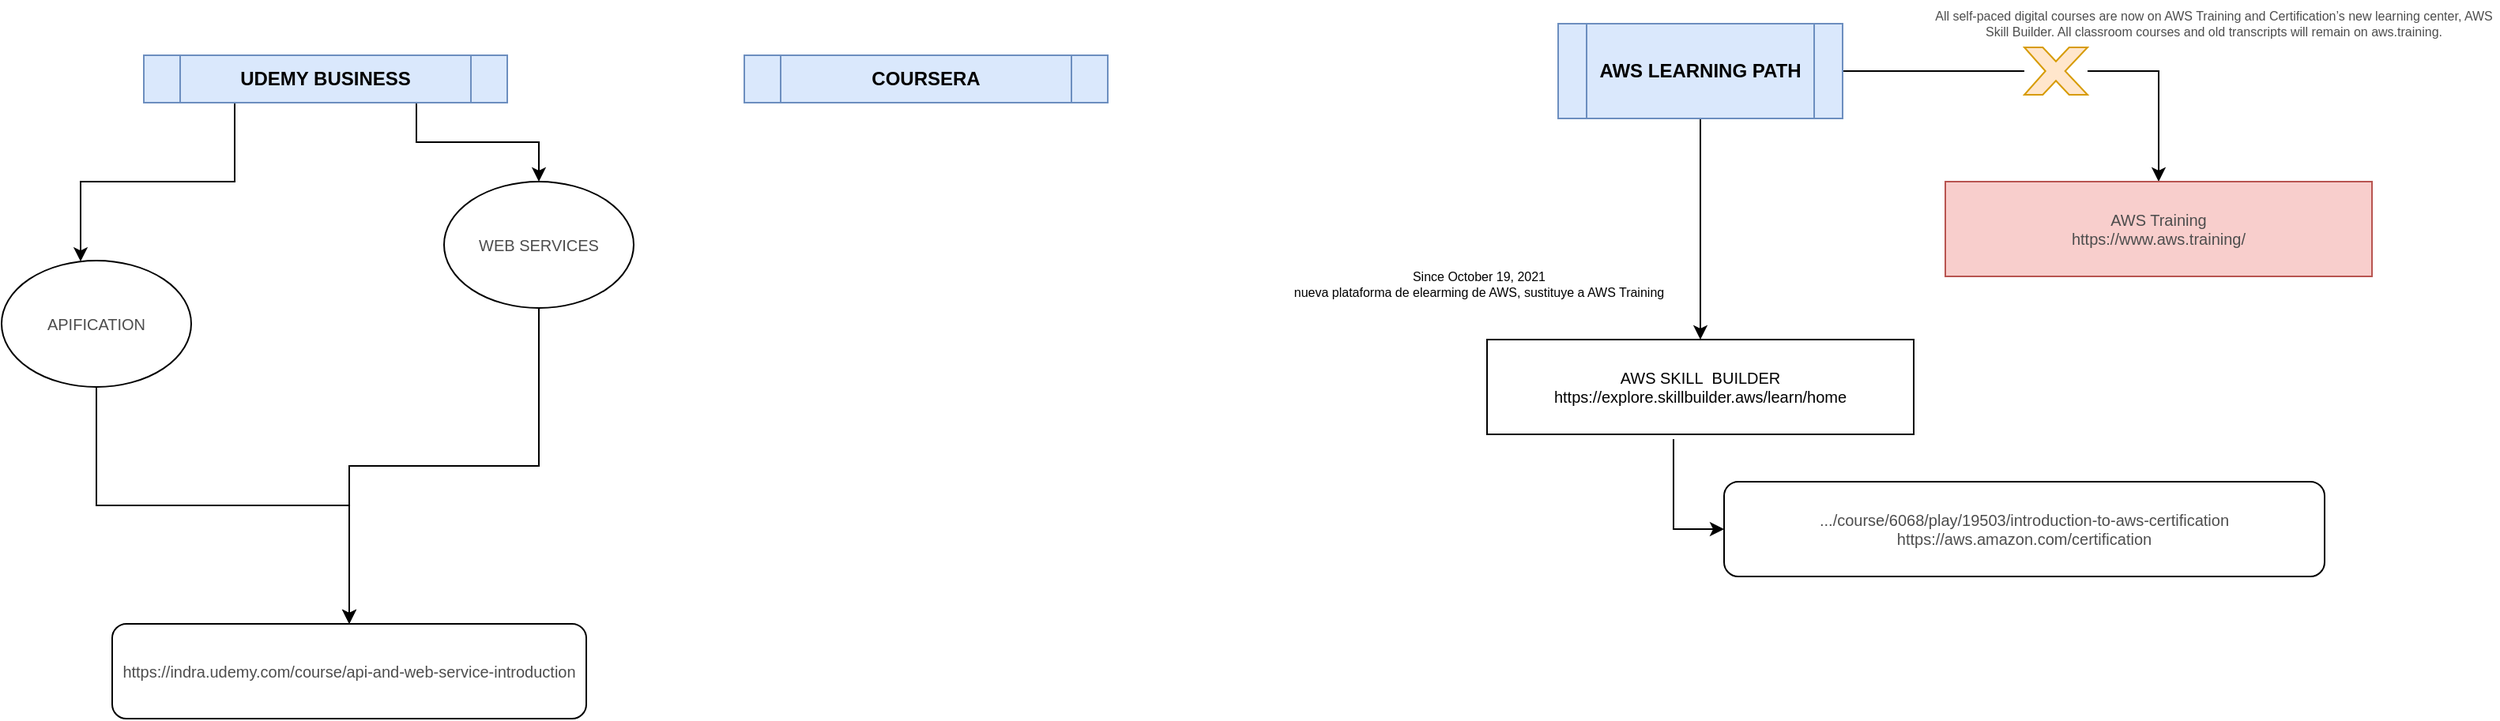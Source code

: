 <mxfile version="15.5.7" type="github">
  <diagram id="KEv1M6iN3db5MiAupULR" name="Page-1">
    <mxGraphModel dx="2272" dy="802" grid="1" gridSize="10" guides="1" tooltips="1" connect="1" arrows="1" fold="1" page="1" pageScale="1" pageWidth="850" pageHeight="1100" math="0" shadow="0">
      <root>
        <mxCell id="0" />
        <mxCell id="1" parent="0" />
        <mxCell id="sYqm0jYEy3haPevt1rFF-3" value="" style="edgeStyle=orthogonalEdgeStyle;rounded=0;orthogonalLoop=1;jettySize=auto;html=1;exitX=0.5;exitY=1;exitDx=0;exitDy=0;" parent="1" source="nZc_73Oy2-s8aW7Hdju8-3" target="sYqm0jYEy3haPevt1rFF-2" edge="1">
          <mxGeometry relative="1" as="geometry">
            <mxPoint x="410" y="90" as="sourcePoint" />
          </mxGeometry>
        </mxCell>
        <mxCell id="sYqm0jYEy3haPevt1rFF-6" style="edgeStyle=orthogonalEdgeStyle;rounded=0;orthogonalLoop=1;jettySize=auto;html=1;startArrow=none;" parent="1" source="sYqm0jYEy3haPevt1rFF-7" target="sYqm0jYEy3haPevt1rFF-5" edge="1">
          <mxGeometry relative="1" as="geometry">
            <mxPoint x="500" y="60" as="targetPoint" />
            <Array as="points">
              <mxPoint x="635" y="60" />
            </Array>
          </mxGeometry>
        </mxCell>
        <mxCell id="sYqm0jYEy3haPevt1rFF-2" value="AWS SKILL&amp;nbsp; BUILDER&lt;br style=&quot;font-size: 10px;&quot;&gt;https://explore.skillbuilder.aws/learn/home" style="rounded=0;whiteSpace=wrap;html=1;fontSize=10;" parent="1" vertex="1">
          <mxGeometry x="210" y="230" width="270" height="60" as="geometry" />
        </mxCell>
        <mxCell id="sYqm0jYEy3haPevt1rFF-4" value="Since October 19, 2021&lt;br&gt;nueva plataforma de elearming de AWS, sustituye a AWS Training" style="text;html=1;strokeColor=none;fillColor=none;align=center;verticalAlign=middle;whiteSpace=wrap;rounded=0;fontSize=8;" parent="1" vertex="1">
          <mxGeometry x="80" y="180" width="250" height="30" as="geometry" />
        </mxCell>
        <mxCell id="nZc_73Oy2-s8aW7Hdju8-2" style="edgeStyle=orthogonalEdgeStyle;rounded=0;orthogonalLoop=1;jettySize=auto;html=1;exitX=0.437;exitY=1.05;exitDx=0;exitDy=0;entryX=0;entryY=0.5;entryDx=0;entryDy=0;fontSize=8;fontColor=#4D4D4D;exitPerimeter=0;" edge="1" parent="1" source="sYqm0jYEy3haPevt1rFF-2" target="nZc_73Oy2-s8aW7Hdju8-1">
          <mxGeometry relative="1" as="geometry" />
        </mxCell>
        <mxCell id="sYqm0jYEy3haPevt1rFF-5" value="AWS Training&lt;br style=&quot;font-size: 10px;&quot;&gt;https://www.aws.training/" style="rounded=0;whiteSpace=wrap;html=1;fillColor=#f8cecc;strokeColor=#b85450;fontColor=#4D4D4D;fontSize=10;" parent="1" vertex="1">
          <mxGeometry x="500" y="130" width="270" height="60" as="geometry" />
        </mxCell>
        <mxCell id="sYqm0jYEy3haPevt1rFF-7" value="" style="verticalLabelPosition=bottom;verticalAlign=top;html=1;shape=mxgraph.basic.x;fillColor=#ffe6cc;strokeColor=#d79b00;" parent="1" vertex="1">
          <mxGeometry x="550" y="45" width="40" height="30" as="geometry" />
        </mxCell>
        <mxCell id="sYqm0jYEy3haPevt1rFF-9" value="" style="edgeStyle=orthogonalEdgeStyle;rounded=0;orthogonalLoop=1;jettySize=auto;html=1;endArrow=none;exitX=1;exitY=0.5;exitDx=0;exitDy=0;" parent="1" source="nZc_73Oy2-s8aW7Hdju8-3" target="sYqm0jYEy3haPevt1rFF-7" edge="1">
          <mxGeometry relative="1" as="geometry">
            <mxPoint x="635" y="130" as="targetPoint" />
            <mxPoint x="470" y="60" as="sourcePoint" />
          </mxGeometry>
        </mxCell>
        <mxCell id="sYqm0jYEy3haPevt1rFF-10" value="All self-paced digital courses are now on AWS Training and Certification’s new learning center, AWS Skill Builder. All classroom courses and old transcripts will remain on aws.training." style="text;html=1;strokeColor=none;fillColor=none;align=center;verticalAlign=middle;whiteSpace=wrap;rounded=0;fontColor=#4D4D4D;fontSize=8;" parent="1" vertex="1">
          <mxGeometry x="490" y="15" width="360" height="30" as="geometry" />
        </mxCell>
        <mxCell id="nZc_73Oy2-s8aW7Hdju8-1" value=".../course/6068/play/19503/introduction-to-aws-certification&lt;br&gt;https://aws.amazon.com/certification" style="rounded=1;whiteSpace=wrap;html=1;fontSize=10;fontColor=#4D4D4D;" vertex="1" parent="1">
          <mxGeometry x="360" y="320" width="380" height="60" as="geometry" />
        </mxCell>
        <mxCell id="nZc_73Oy2-s8aW7Hdju8-3" value="AWS LEARNING PATH" style="shape=process;whiteSpace=wrap;html=1;backgroundOutline=1;fontSize=12;fontStyle=1;fillColor=#dae8fc;strokeColor=#6c8ebf;" vertex="1" parent="1">
          <mxGeometry x="255" y="30" width="180" height="60" as="geometry" />
        </mxCell>
        <mxCell id="nZc_73Oy2-s8aW7Hdju8-4" value="COURSERA&lt;br&gt;" style="shape=process;whiteSpace=wrap;html=1;backgroundOutline=1;fontSize=12;fontStyle=1;fillColor=#dae8fc;strokeColor=#6c8ebf;" vertex="1" parent="1">
          <mxGeometry x="-260" y="50" width="230" height="30" as="geometry" />
        </mxCell>
        <mxCell id="nZc_73Oy2-s8aW7Hdju8-9" style="edgeStyle=orthogonalEdgeStyle;rounded=0;orthogonalLoop=1;jettySize=auto;html=1;exitX=0.25;exitY=1;exitDx=0;exitDy=0;fontSize=10;fontColor=#4D4D4D;" edge="1" parent="1" source="nZc_73Oy2-s8aW7Hdju8-5" target="nZc_73Oy2-s8aW7Hdju8-11">
          <mxGeometry relative="1" as="geometry">
            <Array as="points">
              <mxPoint x="-582" y="130" />
              <mxPoint x="-680" y="130" />
            </Array>
          </mxGeometry>
        </mxCell>
        <mxCell id="nZc_73Oy2-s8aW7Hdju8-13" style="edgeStyle=orthogonalEdgeStyle;rounded=0;orthogonalLoop=1;jettySize=auto;html=1;exitX=0.75;exitY=1;exitDx=0;exitDy=0;fontSize=10;fontColor=#4D4D4D;" edge="1" parent="1" source="nZc_73Oy2-s8aW7Hdju8-5" target="nZc_73Oy2-s8aW7Hdju8-12">
          <mxGeometry relative="1" as="geometry" />
        </mxCell>
        <mxCell id="nZc_73Oy2-s8aW7Hdju8-5" value="UDEMY BUSINESS" style="shape=process;whiteSpace=wrap;html=1;backgroundOutline=1;fontSize=12;fontStyle=1;fillColor=#dae8fc;strokeColor=#6c8ebf;" vertex="1" parent="1">
          <mxGeometry x="-640" y="50" width="230" height="30" as="geometry" />
        </mxCell>
        <mxCell id="nZc_73Oy2-s8aW7Hdju8-8" value="&lt;span&gt;https://indra.udemy.com/course/api-and-web-service-introduction&lt;/span&gt;" style="rounded=1;whiteSpace=wrap;html=1;fontSize=10;fontColor=#4D4D4D;" vertex="1" parent="1">
          <mxGeometry x="-660" y="410" width="300" height="60" as="geometry" />
        </mxCell>
        <mxCell id="nZc_73Oy2-s8aW7Hdju8-15" style="edgeStyle=orthogonalEdgeStyle;rounded=0;orthogonalLoop=1;jettySize=auto;html=1;exitX=0.5;exitY=1;exitDx=0;exitDy=0;fontSize=10;fontColor=#4D4D4D;entryX=0.5;entryY=0;entryDx=0;entryDy=0;" edge="1" parent="1" source="nZc_73Oy2-s8aW7Hdju8-11" target="nZc_73Oy2-s8aW7Hdju8-8">
          <mxGeometry relative="1" as="geometry">
            <mxPoint x="-410" y="310" as="targetPoint" />
          </mxGeometry>
        </mxCell>
        <mxCell id="nZc_73Oy2-s8aW7Hdju8-11" value="APIFICATION" style="ellipse;whiteSpace=wrap;html=1;fontSize=10;fontColor=#4D4D4D;" vertex="1" parent="1">
          <mxGeometry x="-730" y="180" width="120" height="80" as="geometry" />
        </mxCell>
        <mxCell id="nZc_73Oy2-s8aW7Hdju8-14" style="edgeStyle=orthogonalEdgeStyle;rounded=0;orthogonalLoop=1;jettySize=auto;html=1;exitX=0.5;exitY=1;exitDx=0;exitDy=0;entryX=0.5;entryY=0;entryDx=0;entryDy=0;fontSize=10;fontColor=#4D4D4D;" edge="1" parent="1" source="nZc_73Oy2-s8aW7Hdju8-12" target="nZc_73Oy2-s8aW7Hdju8-8">
          <mxGeometry relative="1" as="geometry" />
        </mxCell>
        <mxCell id="nZc_73Oy2-s8aW7Hdju8-12" value="WEB SERVICES" style="ellipse;whiteSpace=wrap;html=1;fontSize=10;fontColor=#4D4D4D;" vertex="1" parent="1">
          <mxGeometry x="-450" y="130" width="120" height="80" as="geometry" />
        </mxCell>
      </root>
    </mxGraphModel>
  </diagram>
</mxfile>
